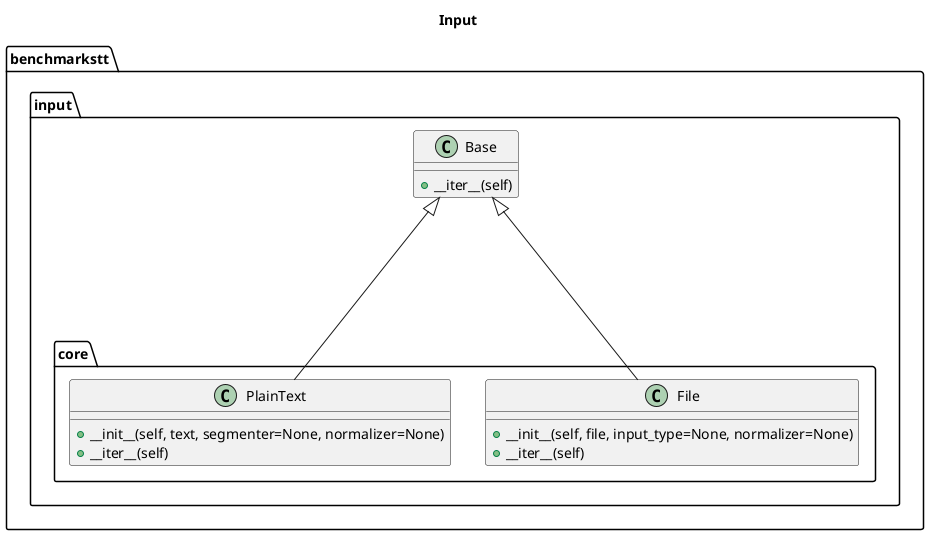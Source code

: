 @startuml
title Input
		class benchmarkstt.input.core.PlainText {
			+__init__(self, text, segmenter=None, normalizer=None)
			+__iter__(self)
		}
		class benchmarkstt.input.Base {
			+__iter__(self)
		}
		class benchmarkstt.input.core.File {
			+__init__(self, file, input_type=None, normalizer=None)
			+__iter__(self)
		}

benchmarkstt.input.core.PlainText --up--|> benchmarkstt.input.Base
benchmarkstt.input.core.File --up--|> benchmarkstt.input.Base
@enduml